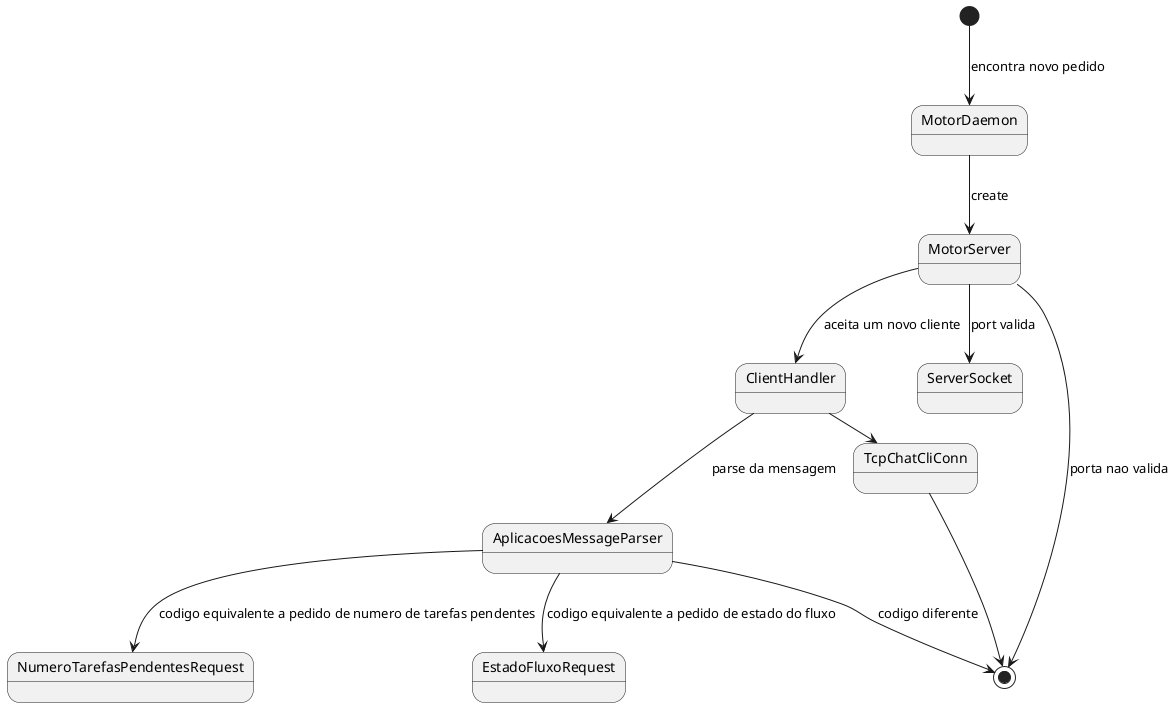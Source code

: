 @startuml
'scale 350 width
skinparam monochrome true

[*] --> MotorDaemon : encontra novo pedido

MotorDaemon --> MotorServer : create
MotorServer --> ServerSocket : port valida
MotorServer --> [*] : porta nao valida
MotorServer --> ClientHandler : aceita um novo cliente
ClientHandler --> AplicacoesMessageParser : parse da mensagem
AplicacoesMessageParser --> NumeroTarefasPendentesRequest : codigo equivalente a pedido de numero de tarefas pendentes
AplicacoesMessageParser --> EstadoFluxoRequest : codigo equivalente a pedido de estado do fluxo
AplicacoesMessageParser --> [*] : codigo diferente
ClientHandler -> TcpChatCliConn : envia mensagem que acabou a execucao
TcpChatCliConn --> [*]

@enduml